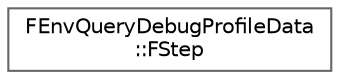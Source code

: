 digraph "Graphical Class Hierarchy"
{
 // INTERACTIVE_SVG=YES
 // LATEX_PDF_SIZE
  bgcolor="transparent";
  edge [fontname=Helvetica,fontsize=10,labelfontname=Helvetica,labelfontsize=10];
  node [fontname=Helvetica,fontsize=10,shape=box,height=0.2,width=0.4];
  rankdir="LR";
  Node0 [id="Node000000",label="FEnvQueryDebugProfileData\l::FStep",height=0.2,width=0.4,color="grey40", fillcolor="white", style="filled",URL="$d2/d01/structFEnvQueryDebugProfileData_1_1FStep.html",tooltip=" "];
}
